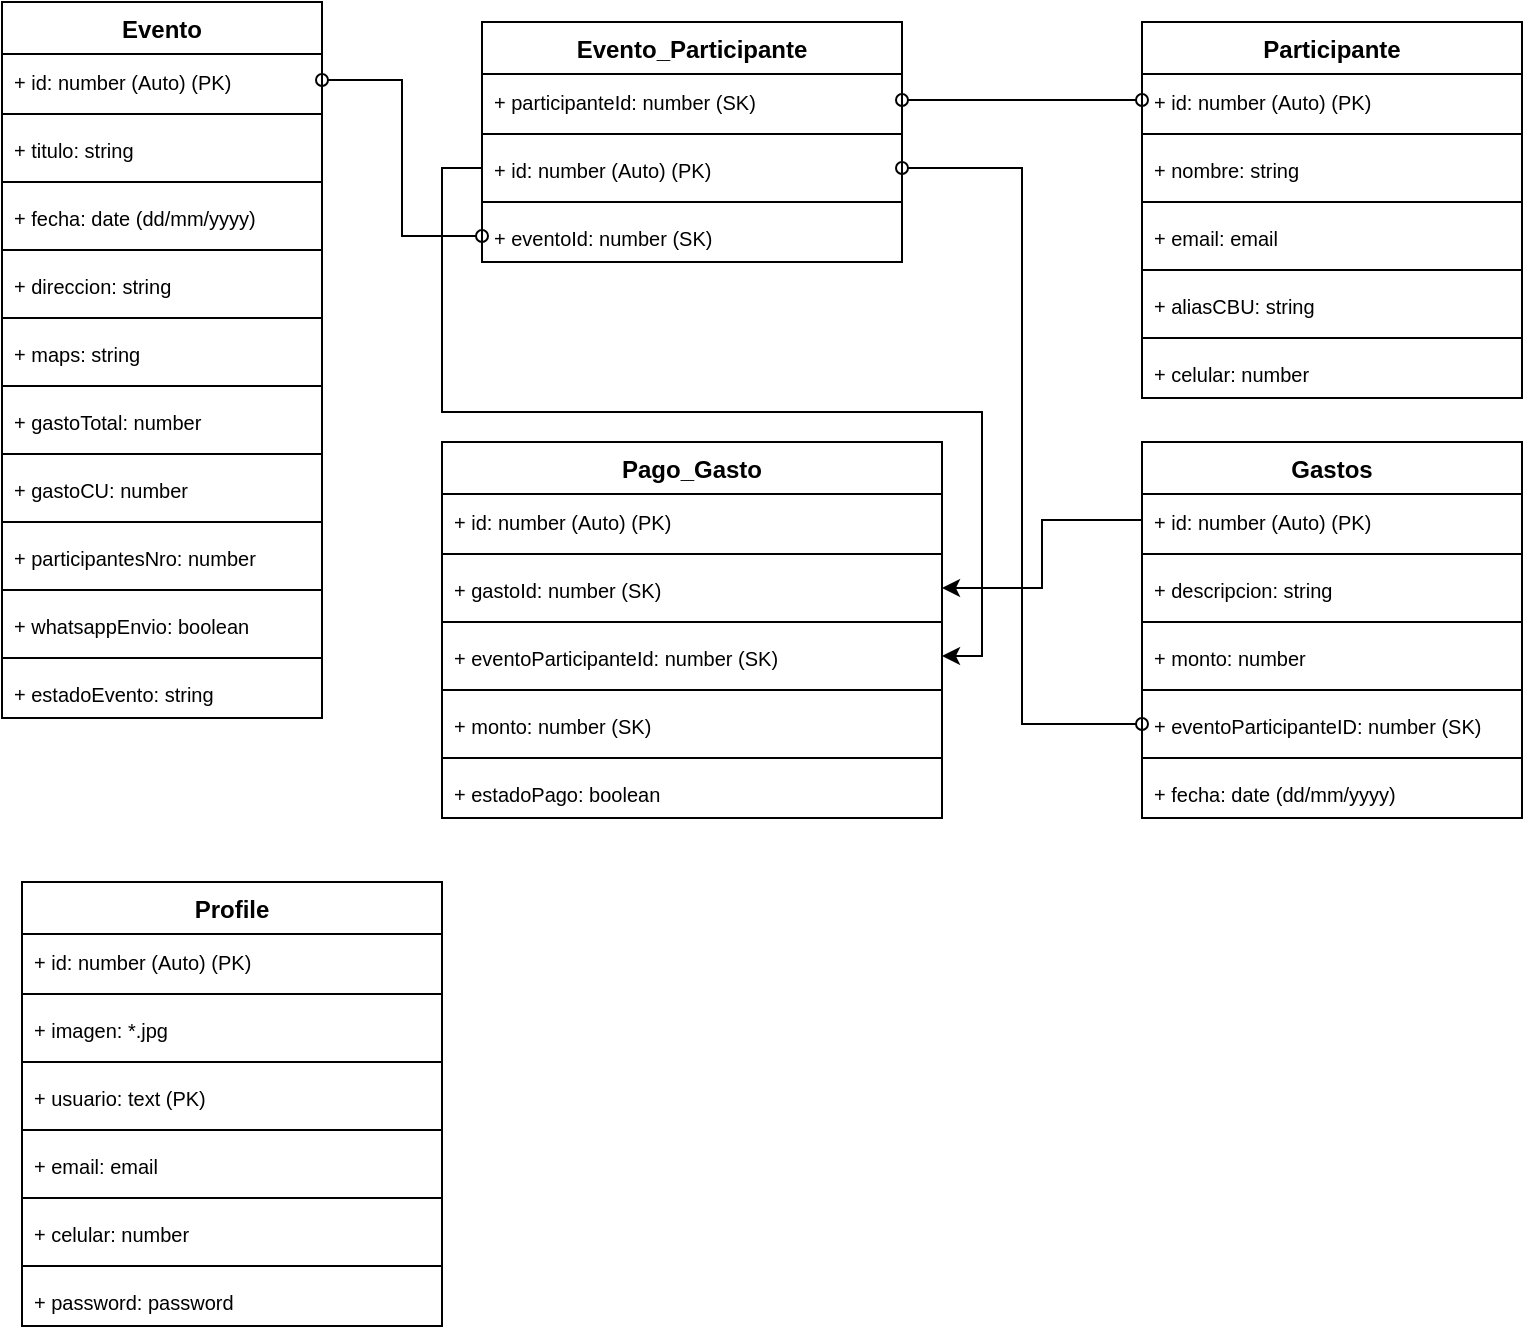 <mxfile version="26.2.14">
  <diagram name="Página-1" id="X9LQhpLwk_J4k-DrzsR-">
    <mxGraphModel dx="1345" dy="571" grid="1" gridSize="10" guides="1" tooltips="1" connect="1" arrows="1" fold="1" page="1" pageScale="1" pageWidth="827" pageHeight="1169" math="0" shadow="0">
      <root>
        <mxCell id="0" />
        <mxCell id="1" parent="0" />
        <object label="Evento" id="epjEsvlfsnYvN3iABz49-60">
          <mxCell style="swimlane;fontStyle=1;align=center;verticalAlign=top;childLayout=stackLayout;horizontal=1;startSize=26;horizontalStack=0;resizeParent=1;resizeParentMax=0;resizeLast=0;collapsible=1;marginBottom=0;whiteSpace=wrap;html=1;" parent="1" vertex="1">
            <mxGeometry x="30" y="20" width="160" height="358" as="geometry" />
          </mxCell>
        </object>
        <mxCell id="epjEsvlfsnYvN3iABz49-61" value="&lt;font style=&quot;font-size: 10px;&quot;&gt;+ id: number (Auto) (PK)&lt;/font&gt;" style="text;strokeColor=none;fillColor=none;align=left;verticalAlign=top;spacingLeft=4;spacingRight=4;overflow=hidden;rotatable=0;points=[[0,0.5],[1,0.5]];portConstraint=eastwest;whiteSpace=wrap;html=1;" parent="epjEsvlfsnYvN3iABz49-60" vertex="1">
          <mxGeometry y="26" width="160" height="26" as="geometry" />
        </mxCell>
        <mxCell id="epjEsvlfsnYvN3iABz49-89" value="" style="line;strokeWidth=1;fillColor=none;align=left;verticalAlign=middle;spacingTop=-1;spacingLeft=3;spacingRight=3;rotatable=0;labelPosition=right;points=[];portConstraint=eastwest;strokeColor=inherit;" parent="epjEsvlfsnYvN3iABz49-60" vertex="1">
          <mxGeometry y="52" width="160" height="8" as="geometry" />
        </mxCell>
        <mxCell id="epjEsvlfsnYvN3iABz49-88" value="&lt;font style=&quot;font-size: 10px;&quot;&gt;+ titulo: string&lt;/font&gt;" style="text;strokeColor=none;fillColor=none;align=left;verticalAlign=top;spacingLeft=4;spacingRight=4;overflow=hidden;rotatable=0;points=[[0,0.5],[1,0.5]];portConstraint=eastwest;whiteSpace=wrap;html=1;" parent="epjEsvlfsnYvN3iABz49-60" vertex="1">
          <mxGeometry y="60" width="160" height="26" as="geometry" />
        </mxCell>
        <mxCell id="epjEsvlfsnYvN3iABz49-62" value="" style="line;strokeWidth=1;fillColor=none;align=left;verticalAlign=middle;spacingTop=-1;spacingLeft=3;spacingRight=3;rotatable=0;labelPosition=right;points=[];portConstraint=eastwest;strokeColor=inherit;" parent="epjEsvlfsnYvN3iABz49-60" vertex="1">
          <mxGeometry y="86" width="160" height="8" as="geometry" />
        </mxCell>
        <mxCell id="epjEsvlfsnYvN3iABz49-63" value="&lt;font style=&quot;font-size: 10px;&quot;&gt;+ fecha: date (dd/mm/yyyy)&lt;/font&gt;" style="text;strokeColor=none;fillColor=none;align=left;verticalAlign=top;spacingLeft=4;spacingRight=4;overflow=hidden;rotatable=0;points=[[0,0.5],[1,0.5]];portConstraint=eastwest;whiteSpace=wrap;html=1;" parent="epjEsvlfsnYvN3iABz49-60" vertex="1">
          <mxGeometry y="94" width="160" height="26" as="geometry" />
        </mxCell>
        <mxCell id="epjEsvlfsnYvN3iABz49-65" value="" style="line;strokeWidth=1;fillColor=none;align=left;verticalAlign=middle;spacingTop=-1;spacingLeft=3;spacingRight=3;rotatable=0;labelPosition=right;points=[];portConstraint=eastwest;strokeColor=inherit;" parent="epjEsvlfsnYvN3iABz49-60" vertex="1">
          <mxGeometry y="120" width="160" height="8" as="geometry" />
        </mxCell>
        <mxCell id="epjEsvlfsnYvN3iABz49-64" value="&lt;font style=&quot;font-size: 10px;&quot;&gt;+ direccion: string&lt;/font&gt;" style="text;strokeColor=none;fillColor=none;align=left;verticalAlign=top;spacingLeft=4;spacingRight=4;overflow=hidden;rotatable=0;points=[[0,0.5],[1,0.5]];portConstraint=eastwest;whiteSpace=wrap;html=1;" parent="epjEsvlfsnYvN3iABz49-60" vertex="1">
          <mxGeometry y="128" width="160" height="26" as="geometry" />
        </mxCell>
        <mxCell id="epjEsvlfsnYvN3iABz49-70" value="" style="line;strokeWidth=1;fillColor=none;align=left;verticalAlign=middle;spacingTop=-1;spacingLeft=3;spacingRight=3;rotatable=0;labelPosition=right;points=[];portConstraint=eastwest;strokeColor=inherit;" parent="epjEsvlfsnYvN3iABz49-60" vertex="1">
          <mxGeometry y="154" width="160" height="8" as="geometry" />
        </mxCell>
        <mxCell id="epjEsvlfsnYvN3iABz49-66" value="&lt;font style=&quot;font-size: 10px;&quot;&gt;+ maps: string&lt;/font&gt;" style="text;strokeColor=none;fillColor=none;align=left;verticalAlign=top;spacingLeft=4;spacingRight=4;overflow=hidden;rotatable=0;points=[[0,0.5],[1,0.5]];portConstraint=eastwest;whiteSpace=wrap;html=1;" parent="epjEsvlfsnYvN3iABz49-60" vertex="1">
          <mxGeometry y="162" width="160" height="26" as="geometry" />
        </mxCell>
        <mxCell id="epjEsvlfsnYvN3iABz49-71" value="" style="line;strokeWidth=1;fillColor=none;align=left;verticalAlign=middle;spacingTop=-1;spacingLeft=3;spacingRight=3;rotatable=0;labelPosition=right;points=[];portConstraint=eastwest;strokeColor=inherit;" parent="epjEsvlfsnYvN3iABz49-60" vertex="1">
          <mxGeometry y="188" width="160" height="8" as="geometry" />
        </mxCell>
        <mxCell id="epjEsvlfsnYvN3iABz49-68" value="&lt;font style=&quot;font-size: 10px;&quot;&gt;+ gastoTotal: number&lt;/font&gt;" style="text;strokeColor=none;fillColor=none;align=left;verticalAlign=top;spacingLeft=4;spacingRight=4;overflow=hidden;rotatable=0;points=[[0,0.5],[1,0.5]];portConstraint=eastwest;whiteSpace=wrap;html=1;" parent="epjEsvlfsnYvN3iABz49-60" vertex="1">
          <mxGeometry y="196" width="160" height="26" as="geometry" />
        </mxCell>
        <mxCell id="epjEsvlfsnYvN3iABz49-72" value="" style="line;strokeWidth=1;fillColor=none;align=left;verticalAlign=middle;spacingTop=-1;spacingLeft=3;spacingRight=3;rotatable=0;labelPosition=right;points=[];portConstraint=eastwest;strokeColor=inherit;" parent="epjEsvlfsnYvN3iABz49-60" vertex="1">
          <mxGeometry y="222" width="160" height="8" as="geometry" />
        </mxCell>
        <mxCell id="epjEsvlfsnYvN3iABz49-69" value="&lt;font style=&quot;font-size: 10px;&quot;&gt;+ gastoCU: number&lt;/font&gt;" style="text;strokeColor=none;fillColor=none;align=left;verticalAlign=top;spacingLeft=4;spacingRight=4;overflow=hidden;rotatable=0;points=[[0,0.5],[1,0.5]];portConstraint=eastwest;whiteSpace=wrap;html=1;" parent="epjEsvlfsnYvN3iABz49-60" vertex="1">
          <mxGeometry y="230" width="160" height="26" as="geometry" />
        </mxCell>
        <mxCell id="epjEsvlfsnYvN3iABz49-129" value="" style="line;strokeWidth=1;fillColor=none;align=left;verticalAlign=middle;spacingTop=-1;spacingLeft=3;spacingRight=3;rotatable=0;labelPosition=right;points=[];portConstraint=eastwest;strokeColor=inherit;" parent="epjEsvlfsnYvN3iABz49-60" vertex="1">
          <mxGeometry y="256" width="160" height="8" as="geometry" />
        </mxCell>
        <mxCell id="epjEsvlfsnYvN3iABz49-112" value="&lt;font style=&quot;font-size: 10px;&quot;&gt;+ participantesNro: number&lt;/font&gt;" style="text;strokeColor=none;fillColor=none;align=left;verticalAlign=top;spacingLeft=4;spacingRight=4;overflow=hidden;rotatable=0;points=[[0,0.5],[1,0.5]];portConstraint=eastwest;whiteSpace=wrap;html=1;" parent="epjEsvlfsnYvN3iABz49-60" vertex="1">
          <mxGeometry y="264" width="160" height="26" as="geometry" />
        </mxCell>
        <mxCell id="QIL2KwB3fmJdMeqVmAWB-3" value="" style="line;strokeWidth=1;fillColor=none;align=left;verticalAlign=middle;spacingTop=-1;spacingLeft=3;spacingRight=3;rotatable=0;labelPosition=right;points=[];portConstraint=eastwest;strokeColor=inherit;" parent="epjEsvlfsnYvN3iABz49-60" vertex="1">
          <mxGeometry y="290" width="160" height="8" as="geometry" />
        </mxCell>
        <mxCell id="QIL2KwB3fmJdMeqVmAWB-1" value="&lt;font style=&quot;font-size: 10px;&quot;&gt;+ whatsappEnvio: boolean&lt;/font&gt;" style="text;strokeColor=none;fillColor=none;align=left;verticalAlign=top;spacingLeft=4;spacingRight=4;overflow=hidden;rotatable=0;points=[[0,0.5],[1,0.5]];portConstraint=eastwest;whiteSpace=wrap;html=1;" parent="epjEsvlfsnYvN3iABz49-60" vertex="1">
          <mxGeometry y="298" width="160" height="26" as="geometry" />
        </mxCell>
        <mxCell id="QIL2KwB3fmJdMeqVmAWB-4" value="" style="line;strokeWidth=1;fillColor=none;align=left;verticalAlign=middle;spacingTop=-1;spacingLeft=3;spacingRight=3;rotatable=0;labelPosition=right;points=[];portConstraint=eastwest;strokeColor=inherit;" parent="epjEsvlfsnYvN3iABz49-60" vertex="1">
          <mxGeometry y="324" width="160" height="8" as="geometry" />
        </mxCell>
        <mxCell id="yLq7n8xMrS5BI-6w-MZ7-3" value="&lt;font style=&quot;font-size: 10px;&quot;&gt;+ estadoEvento: string&lt;/font&gt;" style="text;strokeColor=none;fillColor=none;align=left;verticalAlign=top;spacingLeft=4;spacingRight=4;overflow=hidden;rotatable=0;points=[[0,0.5],[1,0.5]];portConstraint=eastwest;whiteSpace=wrap;html=1;" parent="epjEsvlfsnYvN3iABz49-60" vertex="1">
          <mxGeometry y="332" width="160" height="26" as="geometry" />
        </mxCell>
        <object label="Participante" id="epjEsvlfsnYvN3iABz49-74">
          <mxCell style="swimlane;fontStyle=1;align=center;verticalAlign=top;childLayout=stackLayout;horizontal=1;startSize=26;horizontalStack=0;resizeParent=1;resizeParentMax=0;resizeLast=0;collapsible=1;marginBottom=0;whiteSpace=wrap;html=1;" parent="1" vertex="1">
            <mxGeometry x="600" y="30" width="190" height="188" as="geometry" />
          </mxCell>
        </object>
        <mxCell id="epjEsvlfsnYvN3iABz49-83" value="&lt;font style=&quot;font-size: 10px;&quot;&gt;+ id: number (Auto) (PK)&lt;/font&gt;" style="text;strokeColor=none;fillColor=none;align=left;verticalAlign=top;spacingLeft=4;spacingRight=4;overflow=hidden;rotatable=0;points=[[0,0.5],[1,0.5]];portConstraint=eastwest;whiteSpace=wrap;html=1;" parent="epjEsvlfsnYvN3iABz49-74" vertex="1">
          <mxGeometry y="26" width="190" height="26" as="geometry" />
        </mxCell>
        <mxCell id="epjEsvlfsnYvN3iABz49-90" value="" style="line;strokeWidth=1;fillColor=none;align=left;verticalAlign=middle;spacingTop=-1;spacingLeft=3;spacingRight=3;rotatable=0;labelPosition=right;points=[];portConstraint=eastwest;strokeColor=inherit;" parent="epjEsvlfsnYvN3iABz49-74" vertex="1">
          <mxGeometry y="52" width="190" height="8" as="geometry" />
        </mxCell>
        <mxCell id="epjEsvlfsnYvN3iABz49-75" value="&lt;font style=&quot;font-size: 10px;&quot;&gt;+ nombre: string&lt;/font&gt;" style="text;strokeColor=none;fillColor=none;align=left;verticalAlign=top;spacingLeft=4;spacingRight=4;overflow=hidden;rotatable=0;points=[[0,0.5],[1,0.5]];portConstraint=eastwest;whiteSpace=wrap;html=1;" parent="epjEsvlfsnYvN3iABz49-74" vertex="1">
          <mxGeometry y="60" width="190" height="26" as="geometry" />
        </mxCell>
        <mxCell id="epjEsvlfsnYvN3iABz49-76" value="" style="line;strokeWidth=1;fillColor=none;align=left;verticalAlign=middle;spacingTop=-1;spacingLeft=3;spacingRight=3;rotatable=0;labelPosition=right;points=[];portConstraint=eastwest;strokeColor=inherit;" parent="epjEsvlfsnYvN3iABz49-74" vertex="1">
          <mxGeometry y="86" width="190" height="8" as="geometry" />
        </mxCell>
        <mxCell id="epjEsvlfsnYvN3iABz49-77" value="&lt;font style=&quot;font-size: 10px;&quot;&gt;+ email: email&lt;/font&gt;" style="text;strokeColor=none;fillColor=none;align=left;verticalAlign=top;spacingLeft=4;spacingRight=4;overflow=hidden;rotatable=0;points=[[0,0.5],[1,0.5]];portConstraint=eastwest;whiteSpace=wrap;html=1;" parent="epjEsvlfsnYvN3iABz49-74" vertex="1">
          <mxGeometry y="94" width="190" height="26" as="geometry" />
        </mxCell>
        <mxCell id="epjEsvlfsnYvN3iABz49-78" value="" style="line;strokeWidth=1;fillColor=none;align=left;verticalAlign=middle;spacingTop=-1;spacingLeft=3;spacingRight=3;rotatable=0;labelPosition=right;points=[];portConstraint=eastwest;strokeColor=inherit;" parent="epjEsvlfsnYvN3iABz49-74" vertex="1">
          <mxGeometry y="120" width="190" height="8" as="geometry" />
        </mxCell>
        <mxCell id="epjEsvlfsnYvN3iABz49-79" value="&lt;font style=&quot;font-size: 10px;&quot;&gt;+ aliasCBU: string&lt;/font&gt;" style="text;strokeColor=none;fillColor=none;align=left;verticalAlign=top;spacingLeft=4;spacingRight=4;overflow=hidden;rotatable=0;points=[[0,0.5],[1,0.5]];portConstraint=eastwest;whiteSpace=wrap;html=1;" parent="epjEsvlfsnYvN3iABz49-74" vertex="1">
          <mxGeometry y="128" width="190" height="26" as="geometry" />
        </mxCell>
        <mxCell id="epjEsvlfsnYvN3iABz49-80" value="" style="line;strokeWidth=1;fillColor=none;align=left;verticalAlign=middle;spacingTop=-1;spacingLeft=3;spacingRight=3;rotatable=0;labelPosition=right;points=[];portConstraint=eastwest;strokeColor=inherit;" parent="epjEsvlfsnYvN3iABz49-74" vertex="1">
          <mxGeometry y="154" width="190" height="8" as="geometry" />
        </mxCell>
        <mxCell id="epjEsvlfsnYvN3iABz49-81" value="&lt;font style=&quot;font-size: 10px;&quot;&gt;+ celular: number&lt;/font&gt;" style="text;strokeColor=none;fillColor=none;align=left;verticalAlign=top;spacingLeft=4;spacingRight=4;overflow=hidden;rotatable=0;points=[[0,0.5],[1,0.5]];portConstraint=eastwest;whiteSpace=wrap;html=1;" parent="epjEsvlfsnYvN3iABz49-74" vertex="1">
          <mxGeometry y="162" width="190" height="26" as="geometry" />
        </mxCell>
        <object label="Gastos" id="epjEsvlfsnYvN3iABz49-91">
          <mxCell style="swimlane;fontStyle=1;align=center;verticalAlign=top;childLayout=stackLayout;horizontal=1;startSize=26;horizontalStack=0;resizeParent=1;resizeParentMax=0;resizeLast=0;collapsible=1;marginBottom=0;whiteSpace=wrap;html=1;" parent="1" vertex="1">
            <mxGeometry x="600" y="240" width="190" height="188" as="geometry" />
          </mxCell>
        </object>
        <mxCell id="epjEsvlfsnYvN3iABz49-92" value="&lt;font style=&quot;font-size: 10px;&quot;&gt;+ id: number (Auto) (PK)&lt;/font&gt;" style="text;strokeColor=none;fillColor=none;align=left;verticalAlign=top;spacingLeft=4;spacingRight=4;overflow=hidden;rotatable=0;points=[[0,0.5],[1,0.5]];portConstraint=eastwest;whiteSpace=wrap;html=1;" parent="epjEsvlfsnYvN3iABz49-91" vertex="1">
          <mxGeometry y="26" width="190" height="26" as="geometry" />
        </mxCell>
        <mxCell id="epjEsvlfsnYvN3iABz49-93" value="" style="line;strokeWidth=1;fillColor=none;align=left;verticalAlign=middle;spacingTop=-1;spacingLeft=3;spacingRight=3;rotatable=0;labelPosition=right;points=[];portConstraint=eastwest;strokeColor=inherit;" parent="epjEsvlfsnYvN3iABz49-91" vertex="1">
          <mxGeometry y="52" width="190" height="8" as="geometry" />
        </mxCell>
        <mxCell id="epjEsvlfsnYvN3iABz49-94" value="&lt;font style=&quot;font-size: 10px;&quot;&gt;+ descripcion: string&lt;/font&gt;" style="text;strokeColor=none;fillColor=none;align=left;verticalAlign=top;spacingLeft=4;spacingRight=4;overflow=hidden;rotatable=0;points=[[0,0.5],[1,0.5]];portConstraint=eastwest;whiteSpace=wrap;html=1;" parent="epjEsvlfsnYvN3iABz49-91" vertex="1">
          <mxGeometry y="60" width="190" height="26" as="geometry" />
        </mxCell>
        <mxCell id="epjEsvlfsnYvN3iABz49-95" value="" style="line;strokeWidth=1;fillColor=none;align=left;verticalAlign=middle;spacingTop=-1;spacingLeft=3;spacingRight=3;rotatable=0;labelPosition=right;points=[];portConstraint=eastwest;strokeColor=inherit;" parent="epjEsvlfsnYvN3iABz49-91" vertex="1">
          <mxGeometry y="86" width="190" height="8" as="geometry" />
        </mxCell>
        <mxCell id="epjEsvlfsnYvN3iABz49-96" value="&lt;font style=&quot;font-size: 10px;&quot;&gt;+ monto: number&lt;/font&gt;" style="text;strokeColor=none;fillColor=none;align=left;verticalAlign=top;spacingLeft=4;spacingRight=4;overflow=hidden;rotatable=0;points=[[0,0.5],[1,0.5]];portConstraint=eastwest;whiteSpace=wrap;html=1;" parent="epjEsvlfsnYvN3iABz49-91" vertex="1">
          <mxGeometry y="94" width="190" height="26" as="geometry" />
        </mxCell>
        <mxCell id="epjEsvlfsnYvN3iABz49-97" value="" style="line;strokeWidth=1;fillColor=none;align=left;verticalAlign=middle;spacingTop=-1;spacingLeft=3;spacingRight=3;rotatable=0;labelPosition=right;points=[];portConstraint=eastwest;strokeColor=inherit;" parent="epjEsvlfsnYvN3iABz49-91" vertex="1">
          <mxGeometry y="120" width="190" height="8" as="geometry" />
        </mxCell>
        <mxCell id="epjEsvlfsnYvN3iABz49-98" value="&lt;font style=&quot;font-size: 10px;&quot;&gt;+ eventoParticipanteID: number (SK)&lt;/font&gt;" style="text;strokeColor=none;fillColor=none;align=left;verticalAlign=top;spacingLeft=4;spacingRight=4;overflow=hidden;rotatable=0;points=[[0,0.5],[1,0.5]];portConstraint=eastwest;whiteSpace=wrap;html=1;" parent="epjEsvlfsnYvN3iABz49-91" vertex="1">
          <mxGeometry y="128" width="190" height="26" as="geometry" />
        </mxCell>
        <mxCell id="yLq7n8xMrS5BI-6w-MZ7-6" value="" style="line;strokeWidth=1;fillColor=none;align=left;verticalAlign=middle;spacingTop=-1;spacingLeft=3;spacingRight=3;rotatable=0;labelPosition=right;points=[];portConstraint=eastwest;strokeColor=inherit;" parent="epjEsvlfsnYvN3iABz49-91" vertex="1">
          <mxGeometry y="154" width="190" height="8" as="geometry" />
        </mxCell>
        <mxCell id="epjEsvlfsnYvN3iABz49-100" value="&lt;font style=&quot;font-size: 10px;&quot;&gt;+ fecha: date (dd/mm/yyyy)&lt;/font&gt;" style="text;strokeColor=none;fillColor=none;align=left;verticalAlign=top;spacingLeft=4;spacingRight=4;overflow=hidden;rotatable=0;points=[[0,0.5],[1,0.5]];portConstraint=eastwest;whiteSpace=wrap;html=1;" parent="epjEsvlfsnYvN3iABz49-91" vertex="1">
          <mxGeometry y="162" width="190" height="26" as="geometry" />
        </mxCell>
        <object label="Evento_Participante" id="krr-dMTPvHWVqTSfd1r--3">
          <mxCell style="swimlane;fontStyle=1;align=center;verticalAlign=top;childLayout=stackLayout;horizontal=1;startSize=26;horizontalStack=0;resizeParent=1;resizeParentMax=0;resizeLast=0;collapsible=1;marginBottom=0;whiteSpace=wrap;html=1;" parent="1" vertex="1">
            <mxGeometry x="270" y="30" width="210" height="120" as="geometry" />
          </mxCell>
        </object>
        <mxCell id="krr-dMTPvHWVqTSfd1r--4" value="&lt;font style=&quot;font-size: 10px;&quot;&gt;+ participanteId: number (SK)&lt;/font&gt;" style="text;strokeColor=none;fillColor=none;align=left;verticalAlign=top;spacingLeft=4;spacingRight=4;overflow=hidden;rotatable=0;points=[[0,0.5],[1,0.5]];portConstraint=eastwest;whiteSpace=wrap;html=1;" parent="krr-dMTPvHWVqTSfd1r--3" vertex="1">
          <mxGeometry y="26" width="210" height="26" as="geometry" />
        </mxCell>
        <mxCell id="krr-dMTPvHWVqTSfd1r--5" value="" style="line;strokeWidth=1;fillColor=none;align=left;verticalAlign=middle;spacingTop=-1;spacingLeft=3;spacingRight=3;rotatable=0;labelPosition=right;points=[];portConstraint=eastwest;strokeColor=inherit;" parent="krr-dMTPvHWVqTSfd1r--3" vertex="1">
          <mxGeometry y="52" width="210" height="8" as="geometry" />
        </mxCell>
        <mxCell id="krr-dMTPvHWVqTSfd1r--15" value="&lt;font style=&quot;font-size: 10px;&quot;&gt;+ id: number (Auto) (PK)&lt;/font&gt;" style="text;strokeColor=none;fillColor=none;align=left;verticalAlign=top;spacingLeft=4;spacingRight=4;overflow=hidden;rotatable=0;points=[[0,0.5],[1,0.5]];portConstraint=eastwest;whiteSpace=wrap;html=1;" parent="krr-dMTPvHWVqTSfd1r--3" vertex="1">
          <mxGeometry y="60" width="210" height="26" as="geometry" />
        </mxCell>
        <mxCell id="krr-dMTPvHWVqTSfd1r--17" value="" style="line;strokeWidth=1;fillColor=none;align=left;verticalAlign=middle;spacingTop=-1;spacingLeft=3;spacingRight=3;rotatable=0;labelPosition=right;points=[];portConstraint=eastwest;strokeColor=inherit;" parent="krr-dMTPvHWVqTSfd1r--3" vertex="1">
          <mxGeometry y="86" width="210" height="8" as="geometry" />
        </mxCell>
        <mxCell id="krr-dMTPvHWVqTSfd1r--6" value="&lt;font style=&quot;font-size: 10px;&quot;&gt;+ eventoId: number (SK)&lt;/font&gt;" style="text;strokeColor=none;fillColor=none;align=left;verticalAlign=top;spacingLeft=4;spacingRight=4;overflow=hidden;rotatable=0;points=[[0,0.5],[1,0.5]];portConstraint=eastwest;whiteSpace=wrap;html=1;" parent="krr-dMTPvHWVqTSfd1r--3" vertex="1">
          <mxGeometry y="94" width="210" height="26" as="geometry" />
        </mxCell>
        <object label="Pago_Gasto" id="S2vk2JNNVP6QqmYASaXY-1">
          <mxCell style="swimlane;fontStyle=1;align=center;verticalAlign=top;childLayout=stackLayout;horizontal=1;startSize=26;horizontalStack=0;resizeParent=1;resizeParentMax=0;resizeLast=0;collapsible=1;marginBottom=0;whiteSpace=wrap;html=1;" parent="1" vertex="1">
            <mxGeometry x="250" y="240" width="250" height="188" as="geometry" />
          </mxCell>
        </object>
        <mxCell id="S2vk2JNNVP6QqmYASaXY-2" value="&lt;font style=&quot;font-size: 10px;&quot;&gt;+ id:&amp;nbsp;&lt;/font&gt;&lt;span style=&quot;font-size: 10px;&quot;&gt;number (Auto) (PK)&lt;/span&gt;" style="text;strokeColor=none;fillColor=none;align=left;verticalAlign=top;spacingLeft=4;spacingRight=4;overflow=hidden;rotatable=0;points=[[0,0.5],[1,0.5]];portConstraint=eastwest;whiteSpace=wrap;html=1;" parent="S2vk2JNNVP6QqmYASaXY-1" vertex="1">
          <mxGeometry y="26" width="250" height="26" as="geometry" />
        </mxCell>
        <mxCell id="S2vk2JNNVP6QqmYASaXY-3" value="" style="line;strokeWidth=1;fillColor=none;align=left;verticalAlign=middle;spacingTop=-1;spacingLeft=3;spacingRight=3;rotatable=0;labelPosition=right;points=[];portConstraint=eastwest;strokeColor=inherit;" parent="S2vk2JNNVP6QqmYASaXY-1" vertex="1">
          <mxGeometry y="52" width="250" height="8" as="geometry" />
        </mxCell>
        <mxCell id="S2vk2JNNVP6QqmYASaXY-4" value="&lt;font style=&quot;font-size: 10px;&quot;&gt;+ gastoId: number (SK)&lt;/font&gt;" style="text;strokeColor=none;fillColor=none;align=left;verticalAlign=top;spacingLeft=4;spacingRight=4;overflow=hidden;rotatable=0;points=[[0,0.5],[1,0.5]];portConstraint=eastwest;whiteSpace=wrap;html=1;" parent="S2vk2JNNVP6QqmYASaXY-1" vertex="1">
          <mxGeometry y="60" width="250" height="26" as="geometry" />
        </mxCell>
        <mxCell id="S2vk2JNNVP6QqmYASaXY-5" value="" style="line;strokeWidth=1;fillColor=none;align=left;verticalAlign=middle;spacingTop=-1;spacingLeft=3;spacingRight=3;rotatable=0;labelPosition=right;points=[];portConstraint=eastwest;strokeColor=inherit;" parent="S2vk2JNNVP6QqmYASaXY-1" vertex="1">
          <mxGeometry y="86" width="250" height="8" as="geometry" />
        </mxCell>
        <mxCell id="S2vk2JNNVP6QqmYASaXY-7" value="&lt;font style=&quot;font-size: 10px;&quot;&gt;+ eventoParticipanteId: number (SK)&lt;/font&gt;" style="text;strokeColor=none;fillColor=none;align=left;verticalAlign=top;spacingLeft=4;spacingRight=4;overflow=hidden;rotatable=0;points=[[0,0.5],[1,0.5]];portConstraint=eastwest;whiteSpace=wrap;html=1;" parent="S2vk2JNNVP6QqmYASaXY-1" vertex="1">
          <mxGeometry y="94" width="250" height="26" as="geometry" />
        </mxCell>
        <mxCell id="S2vk2JNNVP6QqmYASaXY-8" value="" style="line;strokeWidth=1;fillColor=none;align=left;verticalAlign=middle;spacingTop=-1;spacingLeft=3;spacingRight=3;rotatable=0;labelPosition=right;points=[];portConstraint=eastwest;strokeColor=inherit;" parent="S2vk2JNNVP6QqmYASaXY-1" vertex="1">
          <mxGeometry y="120" width="250" height="8" as="geometry" />
        </mxCell>
        <mxCell id="vJwvaSScdZ3kgVCBI_No-1" value="&lt;font style=&quot;font-size: 10px;&quot;&gt;+ monto: number (SK)&lt;/font&gt;" style="text;strokeColor=none;fillColor=none;align=left;verticalAlign=top;spacingLeft=4;spacingRight=4;overflow=hidden;rotatable=0;points=[[0,0.5],[1,0.5]];portConstraint=eastwest;whiteSpace=wrap;html=1;" vertex="1" parent="S2vk2JNNVP6QqmYASaXY-1">
          <mxGeometry y="128" width="250" height="26" as="geometry" />
        </mxCell>
        <mxCell id="vJwvaSScdZ3kgVCBI_No-2" value="" style="line;strokeWidth=1;fillColor=none;align=left;verticalAlign=middle;spacingTop=-1;spacingLeft=3;spacingRight=3;rotatable=0;labelPosition=right;points=[];portConstraint=eastwest;strokeColor=inherit;" vertex="1" parent="S2vk2JNNVP6QqmYASaXY-1">
          <mxGeometry y="154" width="250" height="8" as="geometry" />
        </mxCell>
        <mxCell id="S2vk2JNNVP6QqmYASaXY-6" value="&lt;font style=&quot;font-size: 10px;&quot;&gt;+ estadoPago: boolean&lt;/font&gt;" style="text;strokeColor=none;fillColor=none;align=left;verticalAlign=top;spacingLeft=4;spacingRight=4;overflow=hidden;rotatable=0;points=[[0,0.5],[1,0.5]];portConstraint=eastwest;whiteSpace=wrap;html=1;" parent="S2vk2JNNVP6QqmYASaXY-1" vertex="1">
          <mxGeometry y="162" width="250" height="26" as="geometry" />
        </mxCell>
        <mxCell id="yLq7n8xMrS5BI-6w-MZ7-11" style="edgeStyle=orthogonalEdgeStyle;rounded=0;orthogonalLoop=1;jettySize=auto;html=1;endArrow=oval;endFill=0;startArrow=oval;startFill=0;" parent="1" source="epjEsvlfsnYvN3iABz49-61" target="krr-dMTPvHWVqTSfd1r--6" edge="1">
          <mxGeometry relative="1" as="geometry" />
        </mxCell>
        <mxCell id="yLq7n8xMrS5BI-6w-MZ7-12" style="edgeStyle=orthogonalEdgeStyle;rounded=0;orthogonalLoop=1;jettySize=auto;html=1;entryX=1;entryY=0.5;entryDx=0;entryDy=0;endArrow=oval;endFill=0;startArrow=oval;startFill=0;" parent="1" source="epjEsvlfsnYvN3iABz49-83" target="krr-dMTPvHWVqTSfd1r--4" edge="1">
          <mxGeometry relative="1" as="geometry" />
        </mxCell>
        <mxCell id="zCh-krkuSQIpDNPjbqcc-1" style="edgeStyle=orthogonalEdgeStyle;rounded=0;orthogonalLoop=1;jettySize=auto;html=1;exitX=1;exitY=0.5;exitDx=0;exitDy=0;entryX=0;entryY=0.5;entryDx=0;entryDy=0;endArrow=oval;endFill=0;startArrow=oval;startFill=0;" parent="1" source="krr-dMTPvHWVqTSfd1r--15" target="epjEsvlfsnYvN3iABz49-98" edge="1">
          <mxGeometry relative="1" as="geometry" />
        </mxCell>
        <mxCell id="zCh-krkuSQIpDNPjbqcc-2" style="edgeStyle=orthogonalEdgeStyle;rounded=0;orthogonalLoop=1;jettySize=auto;html=1;exitX=0;exitY=0.5;exitDx=0;exitDy=0;" parent="1" source="epjEsvlfsnYvN3iABz49-92" target="S2vk2JNNVP6QqmYASaXY-4" edge="1">
          <mxGeometry relative="1" as="geometry" />
        </mxCell>
        <mxCell id="zCh-krkuSQIpDNPjbqcc-3" style="edgeStyle=orthogonalEdgeStyle;rounded=0;orthogonalLoop=1;jettySize=auto;html=1;" parent="1" source="krr-dMTPvHWVqTSfd1r--15" target="S2vk2JNNVP6QqmYASaXY-7" edge="1">
          <mxGeometry relative="1" as="geometry" />
        </mxCell>
        <object label="Profile" id="vJwvaSScdZ3kgVCBI_No-3">
          <mxCell style="swimlane;fontStyle=1;align=center;verticalAlign=top;childLayout=stackLayout;horizontal=1;startSize=26;horizontalStack=0;resizeParent=1;resizeParentMax=0;resizeLast=0;collapsible=1;marginBottom=0;whiteSpace=wrap;html=1;" vertex="1" parent="1">
            <mxGeometry x="40" y="460" width="210" height="222" as="geometry" />
          </mxCell>
        </object>
        <mxCell id="vJwvaSScdZ3kgVCBI_No-4" value="&lt;font style=&quot;font-size: 10px;&quot;&gt;+ id: number (Auto) (PK)&lt;/font&gt;" style="text;strokeColor=none;fillColor=none;align=left;verticalAlign=top;spacingLeft=4;spacingRight=4;overflow=hidden;rotatable=0;points=[[0,0.5],[1,0.5]];portConstraint=eastwest;whiteSpace=wrap;html=1;" vertex="1" parent="vJwvaSScdZ3kgVCBI_No-3">
          <mxGeometry y="26" width="210" height="26" as="geometry" />
        </mxCell>
        <mxCell id="vJwvaSScdZ3kgVCBI_No-5" value="" style="line;strokeWidth=1;fillColor=none;align=left;verticalAlign=middle;spacingTop=-1;spacingLeft=3;spacingRight=3;rotatable=0;labelPosition=right;points=[];portConstraint=eastwest;strokeColor=inherit;" vertex="1" parent="vJwvaSScdZ3kgVCBI_No-3">
          <mxGeometry y="52" width="210" height="8" as="geometry" />
        </mxCell>
        <mxCell id="vJwvaSScdZ3kgVCBI_No-6" value="&lt;font style=&quot;font-size: 10px;&quot;&gt;+ imagen: *.jpg&lt;/font&gt;" style="text;strokeColor=none;fillColor=none;align=left;verticalAlign=top;spacingLeft=4;spacingRight=4;overflow=hidden;rotatable=0;points=[[0,0.5],[1,0.5]];portConstraint=eastwest;whiteSpace=wrap;html=1;" vertex="1" parent="vJwvaSScdZ3kgVCBI_No-3">
          <mxGeometry y="60" width="210" height="26" as="geometry" />
        </mxCell>
        <mxCell id="vJwvaSScdZ3kgVCBI_No-7" value="" style="line;strokeWidth=1;fillColor=none;align=left;verticalAlign=middle;spacingTop=-1;spacingLeft=3;spacingRight=3;rotatable=0;labelPosition=right;points=[];portConstraint=eastwest;strokeColor=inherit;" vertex="1" parent="vJwvaSScdZ3kgVCBI_No-3">
          <mxGeometry y="86" width="210" height="8" as="geometry" />
        </mxCell>
        <mxCell id="vJwvaSScdZ3kgVCBI_No-9" value="&lt;font style=&quot;font-size: 10px;&quot;&gt;+ usuario: text (PK)&lt;/font&gt;" style="text;strokeColor=none;fillColor=none;align=left;verticalAlign=top;spacingLeft=4;spacingRight=4;overflow=hidden;rotatable=0;points=[[0,0.5],[1,0.5]];portConstraint=eastwest;whiteSpace=wrap;html=1;" vertex="1" parent="vJwvaSScdZ3kgVCBI_No-3">
          <mxGeometry y="94" width="210" height="26" as="geometry" />
        </mxCell>
        <mxCell id="vJwvaSScdZ3kgVCBI_No-11" value="" style="line;strokeWidth=1;fillColor=none;align=left;verticalAlign=middle;spacingTop=-1;spacingLeft=3;spacingRight=3;rotatable=0;labelPosition=right;points=[];portConstraint=eastwest;strokeColor=inherit;" vertex="1" parent="vJwvaSScdZ3kgVCBI_No-3">
          <mxGeometry y="120" width="210" height="8" as="geometry" />
        </mxCell>
        <mxCell id="vJwvaSScdZ3kgVCBI_No-10" value="&lt;font style=&quot;font-size: 10px;&quot;&gt;+ email: email&lt;/font&gt;" style="text;strokeColor=none;fillColor=none;align=left;verticalAlign=top;spacingLeft=4;spacingRight=4;overflow=hidden;rotatable=0;points=[[0,0.5],[1,0.5]];portConstraint=eastwest;whiteSpace=wrap;html=1;" vertex="1" parent="vJwvaSScdZ3kgVCBI_No-3">
          <mxGeometry y="128" width="210" height="26" as="geometry" />
        </mxCell>
        <mxCell id="vJwvaSScdZ3kgVCBI_No-16" value="" style="line;strokeWidth=1;fillColor=none;align=left;verticalAlign=middle;spacingTop=-1;spacingLeft=3;spacingRight=3;rotatable=0;labelPosition=right;points=[];portConstraint=eastwest;strokeColor=inherit;" vertex="1" parent="vJwvaSScdZ3kgVCBI_No-3">
          <mxGeometry y="154" width="210" height="8" as="geometry" />
        </mxCell>
        <mxCell id="vJwvaSScdZ3kgVCBI_No-14" value="&lt;font style=&quot;font-size: 10px;&quot;&gt;+ celular: number&lt;/font&gt;" style="text;strokeColor=none;fillColor=none;align=left;verticalAlign=top;spacingLeft=4;spacingRight=4;overflow=hidden;rotatable=0;points=[[0,0.5],[1,0.5]];portConstraint=eastwest;whiteSpace=wrap;html=1;" vertex="1" parent="vJwvaSScdZ3kgVCBI_No-3">
          <mxGeometry y="162" width="210" height="26" as="geometry" />
        </mxCell>
        <mxCell id="vJwvaSScdZ3kgVCBI_No-17" value="" style="line;strokeWidth=1;fillColor=none;align=left;verticalAlign=middle;spacingTop=-1;spacingLeft=3;spacingRight=3;rotatable=0;labelPosition=right;points=[];portConstraint=eastwest;strokeColor=inherit;" vertex="1" parent="vJwvaSScdZ3kgVCBI_No-3">
          <mxGeometry y="188" width="210" height="8" as="geometry" />
        </mxCell>
        <mxCell id="vJwvaSScdZ3kgVCBI_No-8" value="&lt;font style=&quot;font-size: 10px;&quot;&gt;+ password: password&lt;/font&gt;" style="text;strokeColor=none;fillColor=none;align=left;verticalAlign=top;spacingLeft=4;spacingRight=4;overflow=hidden;rotatable=0;points=[[0,0.5],[1,0.5]];portConstraint=eastwest;whiteSpace=wrap;html=1;" vertex="1" parent="vJwvaSScdZ3kgVCBI_No-3">
          <mxGeometry y="196" width="210" height="26" as="geometry" />
        </mxCell>
      </root>
    </mxGraphModel>
  </diagram>
</mxfile>
